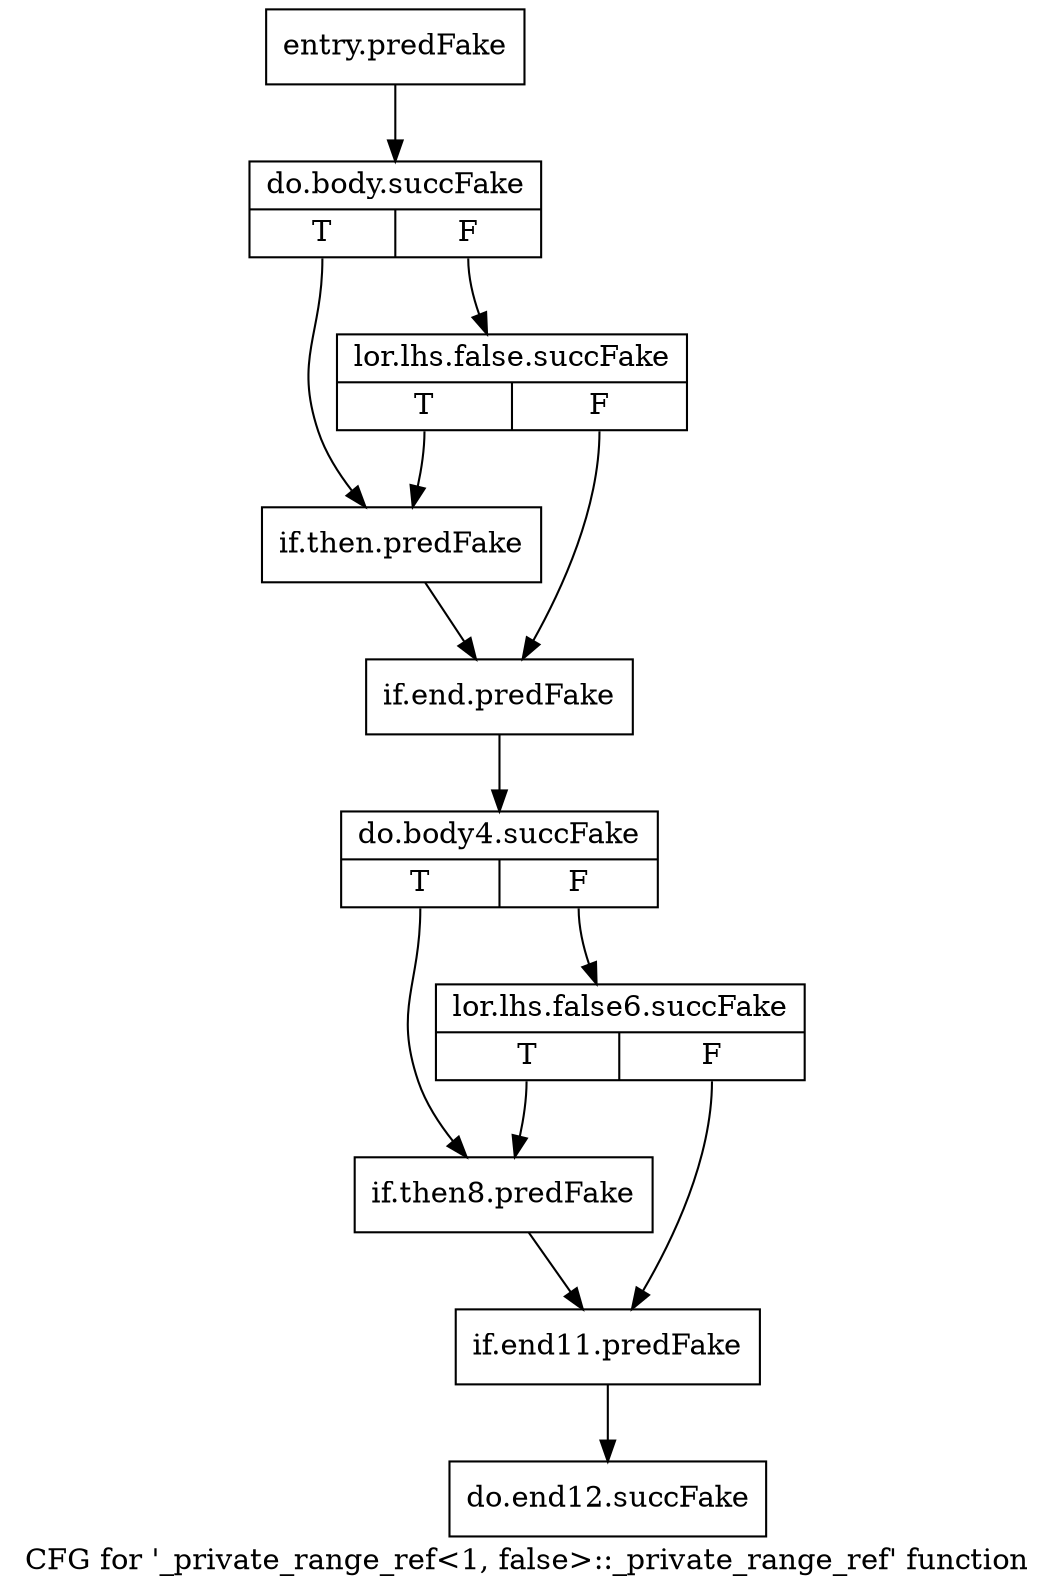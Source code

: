 digraph "CFG for '_private_range_ref\<1, false\>::_private_range_ref' function" {
	label="CFG for '_private_range_ref\<1, false\>::_private_range_ref' function";

	Node0x3b2d3f0 [shape=record,filename="",linenumber="",label="{entry.predFake}"];
	Node0x3b2d3f0 -> Node0x3e76fa0[ callList="" memoryops="" filename="/tools/Xilinx/Vitis_HLS/2022.1/include/etc/ap_private.h" execusionnum="0"];
	Node0x3e76fa0 [shape=record,filename="/tools/Xilinx/Vitis_HLS/2022.1/include/etc/ap_private.h",linenumber="6441",label="{do.body.succFake|{<s0>T|<s1>F}}"];
	Node0x3e76fa0:s0 -> Node0x3b30600;
	Node0x3e76fa0:s1 -> Node0x3e77020[ callList="" memoryops="" filename="/tools/Xilinx/Vitis_HLS/2022.1/include/etc/ap_private.h" execusionnum="0"];
	Node0x3e77020 [shape=record,filename="/tools/Xilinx/Vitis_HLS/2022.1/include/etc/ap_private.h",linenumber="6441",label="{lor.lhs.false.succFake|{<s0>T|<s1>F}}"];
	Node0x3e77020:s0 -> Node0x3b30600;
	Node0x3e77020:s1 -> Node0x3b30650;
	Node0x3b30600 [shape=record,filename="/tools/Xilinx/Vitis_HLS/2022.1/include/etc/ap_private.h",linenumber="6441",label="{if.then.predFake}"];
	Node0x3b30600 -> Node0x3b30650[ callList="" memoryops="" filename="/tools/Xilinx/Vitis_HLS/2022.1/include/etc/ap_private.h" execusionnum="0"];
	Node0x3b30650 [shape=record,filename="/tools/Xilinx/Vitis_HLS/2022.1/include/etc/ap_private.h",linenumber="6441",label="{if.end.predFake}"];
	Node0x3b30650 -> Node0x3e77720[ callList="" memoryops="" filename="/tools/Xilinx/Vitis_HLS/2022.1/include/etc/ap_private.h" execusionnum="0"];
	Node0x3e77720 [shape=record,filename="/tools/Xilinx/Vitis_HLS/2022.1/include/etc/ap_private.h",linenumber="6445",label="{do.body4.succFake|{<s0>T|<s1>F}}"];
	Node0x3e77720:s0 -> Node0x3b30790;
	Node0x3e77720:s1 -> Node0x3e77830[ callList="" memoryops="" filename="/tools/Xilinx/Vitis_HLS/2022.1/include/etc/ap_private.h" execusionnum="0"];
	Node0x3e77830 [shape=record,filename="/tools/Xilinx/Vitis_HLS/2022.1/include/etc/ap_private.h",linenumber="6445",label="{lor.lhs.false6.succFake|{<s0>T|<s1>F}}"];
	Node0x3e77830:s0 -> Node0x3b30790;
	Node0x3e77830:s1 -> Node0x3b307e0;
	Node0x3b30790 [shape=record,filename="/tools/Xilinx/Vitis_HLS/2022.1/include/etc/ap_private.h",linenumber="6445",label="{if.then8.predFake}"];
	Node0x3b30790 -> Node0x3b307e0[ callList="" memoryops="" filename="/tools/Xilinx/Vitis_HLS/2022.1/include/etc/ap_private.h" execusionnum="0"];
	Node0x3b307e0 [shape=record,filename="/tools/Xilinx/Vitis_HLS/2022.1/include/etc/ap_private.h",linenumber="6445",label="{if.end11.predFake}"];
	Node0x3b307e0 -> Node0x3e77aa0[ callList="" memoryops="" filename="/tools/Xilinx/Vitis_HLS/2022.1/include/etc/ap_private.h" execusionnum="0"];
	Node0x3e77aa0 [shape=record,filename="/tools/Xilinx/Vitis_HLS/2022.1/include/etc/ap_private.h",linenumber="6448",label="{do.end12.succFake}"];
}
